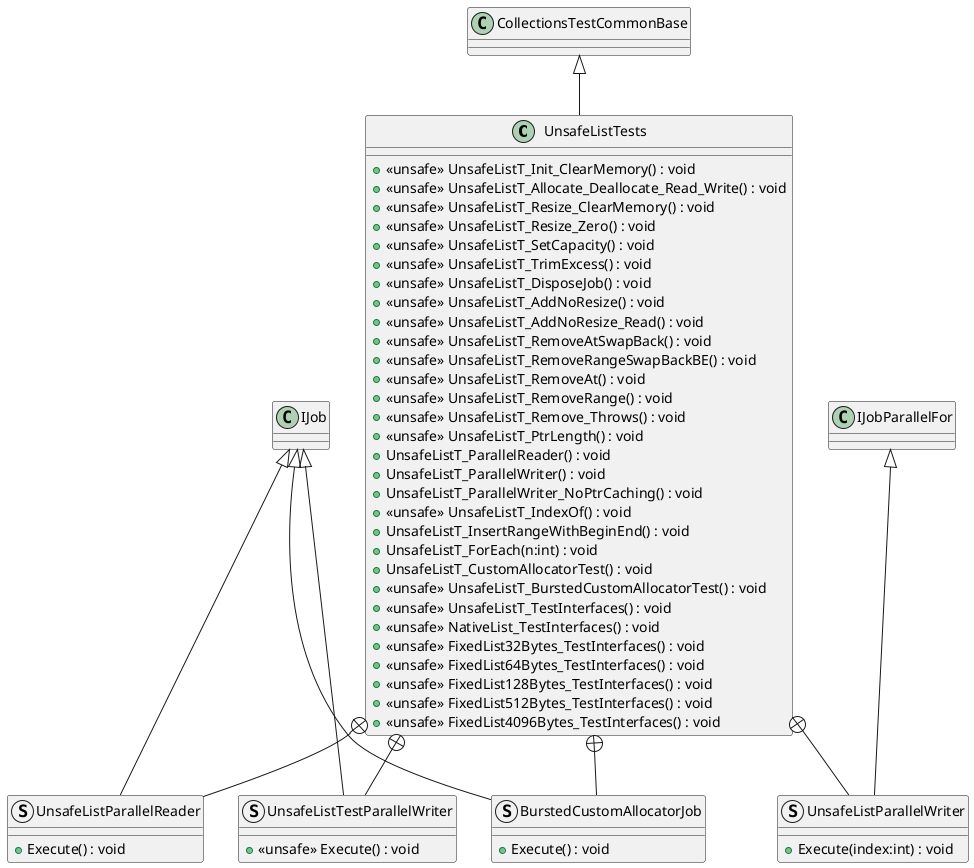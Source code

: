 @startuml
class UnsafeListTests {
    + <<unsafe>> UnsafeListT_Init_ClearMemory() : void
    + <<unsafe>> UnsafeListT_Allocate_Deallocate_Read_Write() : void
    + <<unsafe>> UnsafeListT_Resize_ClearMemory() : void
    + <<unsafe>> UnsafeListT_Resize_Zero() : void
    + <<unsafe>> UnsafeListT_SetCapacity() : void
    + <<unsafe>> UnsafeListT_TrimExcess() : void
    + <<unsafe>> UnsafeListT_DisposeJob() : void
    + <<unsafe>> UnsafeListT_AddNoResize() : void
    + <<unsafe>> UnsafeListT_AddNoResize_Read() : void
    + <<unsafe>> UnsafeListT_RemoveAtSwapBack() : void
    + <<unsafe>> UnsafeListT_RemoveRangeSwapBackBE() : void
    + <<unsafe>> UnsafeListT_RemoveAt() : void
    + <<unsafe>> UnsafeListT_RemoveRange() : void
    + <<unsafe>> UnsafeListT_Remove_Throws() : void
    + <<unsafe>> UnsafeListT_PtrLength() : void
    + UnsafeListT_ParallelReader() : void
    + UnsafeListT_ParallelWriter() : void
    + UnsafeListT_ParallelWriter_NoPtrCaching() : void
    + <<unsafe>> UnsafeListT_IndexOf() : void
    + UnsafeListT_InsertRangeWithBeginEnd() : void
    + UnsafeListT_ForEach(n:int) : void
    + UnsafeListT_CustomAllocatorTest() : void
    + <<unsafe>> UnsafeListT_BurstedCustomAllocatorTest() : void
    + <<unsafe>> UnsafeListT_TestInterfaces() : void
    + <<unsafe>> NativeList_TestInterfaces() : void
    + <<unsafe>> FixedList32Bytes_TestInterfaces() : void
    + <<unsafe>> FixedList64Bytes_TestInterfaces() : void
    + <<unsafe>> FixedList128Bytes_TestInterfaces() : void
    + <<unsafe>> FixedList512Bytes_TestInterfaces() : void
    + <<unsafe>> FixedList4096Bytes_TestInterfaces() : void
}
struct UnsafeListParallelReader {
    + Execute() : void
}
struct UnsafeListParallelWriter {
    + Execute(index:int) : void
}
struct UnsafeListTestParallelWriter {
    + <<unsafe>> Execute() : void
}
struct BurstedCustomAllocatorJob {
    + Execute() : void
}
CollectionsTestCommonBase <|-- UnsafeListTests
UnsafeListTests +-- UnsafeListParallelReader
IJob <|-- UnsafeListParallelReader
UnsafeListTests +-- UnsafeListParallelWriter
IJobParallelFor <|-- UnsafeListParallelWriter
UnsafeListTests +-- UnsafeListTestParallelWriter
IJob <|-- UnsafeListTestParallelWriter
UnsafeListTests +-- BurstedCustomAllocatorJob
IJob <|-- BurstedCustomAllocatorJob
@enduml
